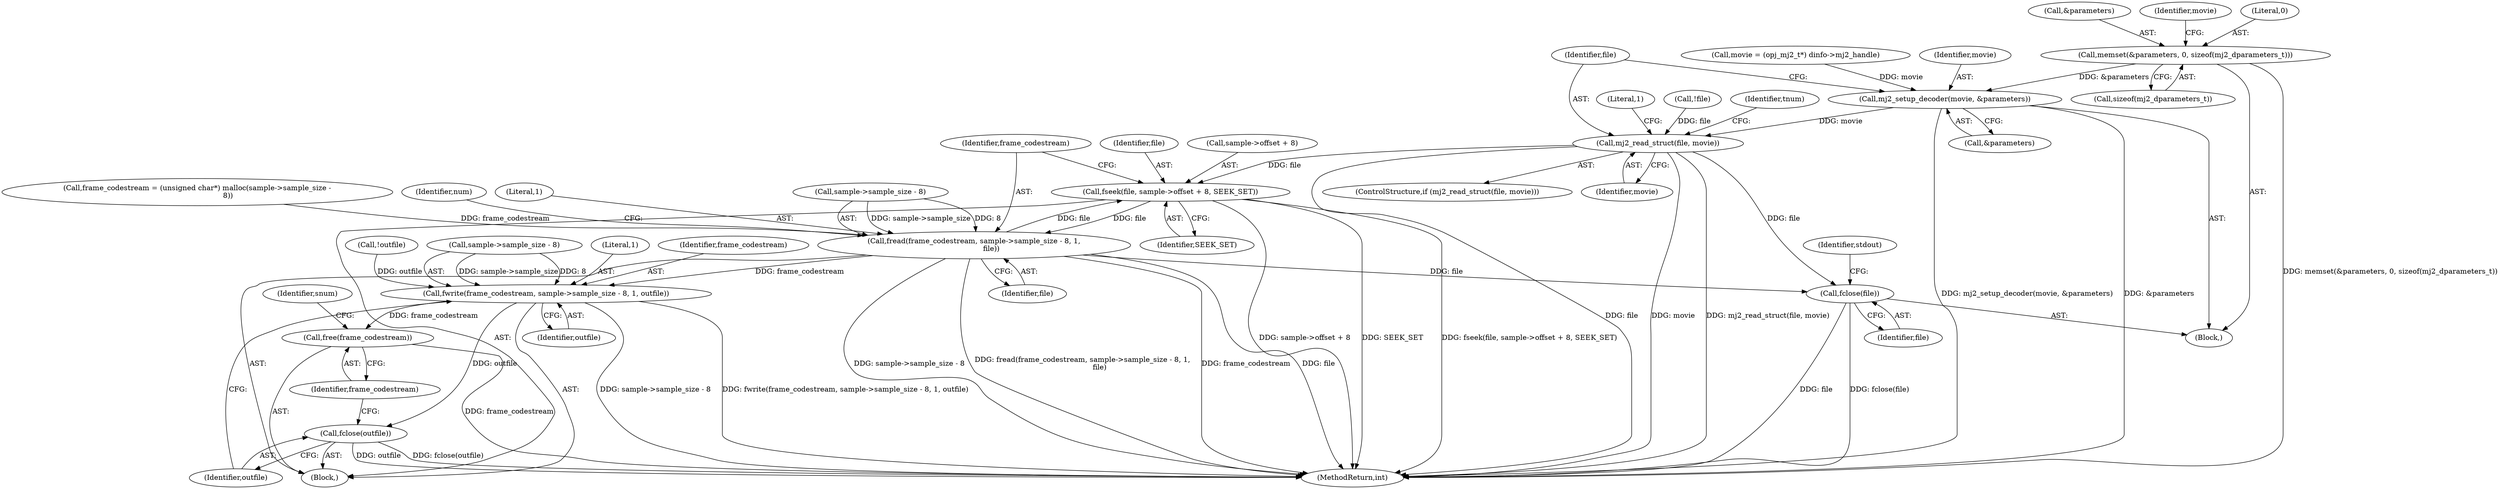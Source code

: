digraph "0_openjpeg_6d8c0c06ee32dc03ba80acd48334e98728e56cf5@API" {
"1000193" [label="(Call,memset(&parameters, 0, sizeof(mj2_dparameters_t)))"];
"1000206" [label="(Call,mj2_setup_decoder(movie, &parameters))"];
"1000211" [label="(Call,mj2_read_struct(file, movie))"];
"1000277" [label="(Call,fseek(file, sample->offset + 8, SEEK_SET))"];
"1000285" [label="(Call,fread(frame_codestream, sample->sample_size - 8, 1,\n               file))"];
"1000332" [label="(Call,fwrite(frame_codestream, sample->sample_size - 8, 1, outfile))"];
"1000341" [label="(Call,fclose(outfile))"];
"1000343" [label="(Call,free(frame_codestream))"];
"1000345" [label="(Call,fclose(file))"];
"1000258" [label="(Block,)"];
"1000194" [label="(Call,&parameters)"];
"1000267" [label="(Call,frame_codestream = (unsigned char*) malloc(sample->sample_size -\n                           8))"];
"1000279" [label="(Call,sample->offset + 8)"];
"1000348" [label="(Identifier,stdout)"];
"1000285" [label="(Call,fread(frame_codestream, sample->sample_size - 8, 1,\n               file))"];
"1000277" [label="(Call,fseek(file, sample->offset + 8, SEEK_SET))"];
"1000218" [label="(Identifier,tnum)"];
"1000200" [label="(Identifier,movie)"];
"1000210" [label="(ControlStructure,if (mj2_read_struct(file, movie)))"];
"1000343" [label="(Call,free(frame_codestream))"];
"1000342" [label="(Identifier,outfile)"];
"1000286" [label="(Identifier,frame_codestream)"];
"1000296" [label="(Identifier,num)"];
"1000212" [label="(Identifier,file)"];
"1000333" [label="(Identifier,frame_codestream)"];
"1000257" [label="(Identifier,snum)"];
"1000292" [label="(Literal,1)"];
"1000211" [label="(Call,mj2_read_struct(file, movie))"];
"1000344" [label="(Identifier,frame_codestream)"];
"1000197" [label="(Call,sizeof(mj2_dparameters_t))"];
"1000341" [label="(Call,fclose(outfile))"];
"1000345" [label="(Call,fclose(file))"];
"1000199" [label="(Call,movie = (opj_mj2_t*) dinfo->mj2_handle)"];
"1000213" [label="(Identifier,movie)"];
"1000332" [label="(Call,fwrite(frame_codestream, sample->sample_size - 8, 1, outfile))"];
"1000323" [label="(Call,!outfile)"];
"1000284" [label="(Identifier,SEEK_SET)"];
"1000206" [label="(Call,mj2_setup_decoder(movie, &parameters))"];
"1000196" [label="(Literal,0)"];
"1000346" [label="(Identifier,file)"];
"1000362" [label="(MethodReturn,int)"];
"1000113" [label="(Block,)"];
"1000293" [label="(Identifier,file)"];
"1000287" [label="(Call,sample->sample_size - 8)"];
"1000340" [label="(Identifier,outfile)"];
"1000334" [label="(Call,sample->sample_size - 8)"];
"1000208" [label="(Call,&parameters)"];
"1000216" [label="(Literal,1)"];
"1000278" [label="(Identifier,file)"];
"1000193" [label="(Call,memset(&parameters, 0, sizeof(mj2_dparameters_t)))"];
"1000339" [label="(Literal,1)"];
"1000151" [label="(Call,!file)"];
"1000207" [label="(Identifier,movie)"];
"1000193" -> "1000113"  [label="AST: "];
"1000193" -> "1000197"  [label="CFG: "];
"1000194" -> "1000193"  [label="AST: "];
"1000196" -> "1000193"  [label="AST: "];
"1000197" -> "1000193"  [label="AST: "];
"1000200" -> "1000193"  [label="CFG: "];
"1000193" -> "1000362"  [label="DDG: memset(&parameters, 0, sizeof(mj2_dparameters_t))"];
"1000193" -> "1000206"  [label="DDG: &parameters"];
"1000206" -> "1000113"  [label="AST: "];
"1000206" -> "1000208"  [label="CFG: "];
"1000207" -> "1000206"  [label="AST: "];
"1000208" -> "1000206"  [label="AST: "];
"1000212" -> "1000206"  [label="CFG: "];
"1000206" -> "1000362"  [label="DDG: mj2_setup_decoder(movie, &parameters)"];
"1000206" -> "1000362"  [label="DDG: &parameters"];
"1000199" -> "1000206"  [label="DDG: movie"];
"1000206" -> "1000211"  [label="DDG: movie"];
"1000211" -> "1000210"  [label="AST: "];
"1000211" -> "1000213"  [label="CFG: "];
"1000212" -> "1000211"  [label="AST: "];
"1000213" -> "1000211"  [label="AST: "];
"1000216" -> "1000211"  [label="CFG: "];
"1000218" -> "1000211"  [label="CFG: "];
"1000211" -> "1000362"  [label="DDG: file"];
"1000211" -> "1000362"  [label="DDG: movie"];
"1000211" -> "1000362"  [label="DDG: mj2_read_struct(file, movie)"];
"1000151" -> "1000211"  [label="DDG: file"];
"1000211" -> "1000277"  [label="DDG: file"];
"1000211" -> "1000345"  [label="DDG: file"];
"1000277" -> "1000258"  [label="AST: "];
"1000277" -> "1000284"  [label="CFG: "];
"1000278" -> "1000277"  [label="AST: "];
"1000279" -> "1000277"  [label="AST: "];
"1000284" -> "1000277"  [label="AST: "];
"1000286" -> "1000277"  [label="CFG: "];
"1000277" -> "1000362"  [label="DDG: SEEK_SET"];
"1000277" -> "1000362"  [label="DDG: fseek(file, sample->offset + 8, SEEK_SET)"];
"1000277" -> "1000362"  [label="DDG: sample->offset + 8"];
"1000285" -> "1000277"  [label="DDG: file"];
"1000277" -> "1000285"  [label="DDG: file"];
"1000285" -> "1000258"  [label="AST: "];
"1000285" -> "1000293"  [label="CFG: "];
"1000286" -> "1000285"  [label="AST: "];
"1000287" -> "1000285"  [label="AST: "];
"1000292" -> "1000285"  [label="AST: "];
"1000293" -> "1000285"  [label="AST: "];
"1000296" -> "1000285"  [label="CFG: "];
"1000285" -> "1000362"  [label="DDG: fread(frame_codestream, sample->sample_size - 8, 1,\n               file)"];
"1000285" -> "1000362"  [label="DDG: frame_codestream"];
"1000285" -> "1000362"  [label="DDG: file"];
"1000285" -> "1000362"  [label="DDG: sample->sample_size - 8"];
"1000267" -> "1000285"  [label="DDG: frame_codestream"];
"1000287" -> "1000285"  [label="DDG: sample->sample_size"];
"1000287" -> "1000285"  [label="DDG: 8"];
"1000285" -> "1000332"  [label="DDG: frame_codestream"];
"1000285" -> "1000345"  [label="DDG: file"];
"1000332" -> "1000258"  [label="AST: "];
"1000332" -> "1000340"  [label="CFG: "];
"1000333" -> "1000332"  [label="AST: "];
"1000334" -> "1000332"  [label="AST: "];
"1000339" -> "1000332"  [label="AST: "];
"1000340" -> "1000332"  [label="AST: "];
"1000342" -> "1000332"  [label="CFG: "];
"1000332" -> "1000362"  [label="DDG: sample->sample_size - 8"];
"1000332" -> "1000362"  [label="DDG: fwrite(frame_codestream, sample->sample_size - 8, 1, outfile)"];
"1000334" -> "1000332"  [label="DDG: sample->sample_size"];
"1000334" -> "1000332"  [label="DDG: 8"];
"1000323" -> "1000332"  [label="DDG: outfile"];
"1000332" -> "1000341"  [label="DDG: outfile"];
"1000332" -> "1000343"  [label="DDG: frame_codestream"];
"1000341" -> "1000258"  [label="AST: "];
"1000341" -> "1000342"  [label="CFG: "];
"1000342" -> "1000341"  [label="AST: "];
"1000344" -> "1000341"  [label="CFG: "];
"1000341" -> "1000362"  [label="DDG: outfile"];
"1000341" -> "1000362"  [label="DDG: fclose(outfile)"];
"1000343" -> "1000258"  [label="AST: "];
"1000343" -> "1000344"  [label="CFG: "];
"1000344" -> "1000343"  [label="AST: "];
"1000257" -> "1000343"  [label="CFG: "];
"1000343" -> "1000362"  [label="DDG: frame_codestream"];
"1000345" -> "1000113"  [label="AST: "];
"1000345" -> "1000346"  [label="CFG: "];
"1000346" -> "1000345"  [label="AST: "];
"1000348" -> "1000345"  [label="CFG: "];
"1000345" -> "1000362"  [label="DDG: file"];
"1000345" -> "1000362"  [label="DDG: fclose(file)"];
}
